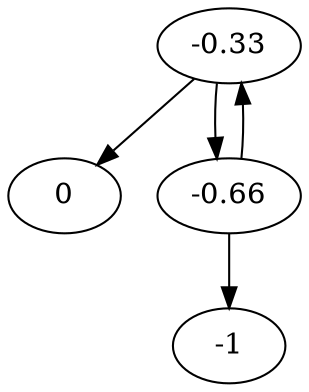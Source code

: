 digraph E {
    main [label="-0.33"];
    black [label="0"];
    white1 [label="-0.66"];
    white2 [label="-1"];

    main -> black;
    main -> white1;
    white1 -> white2;
    white1 -> main;
}
